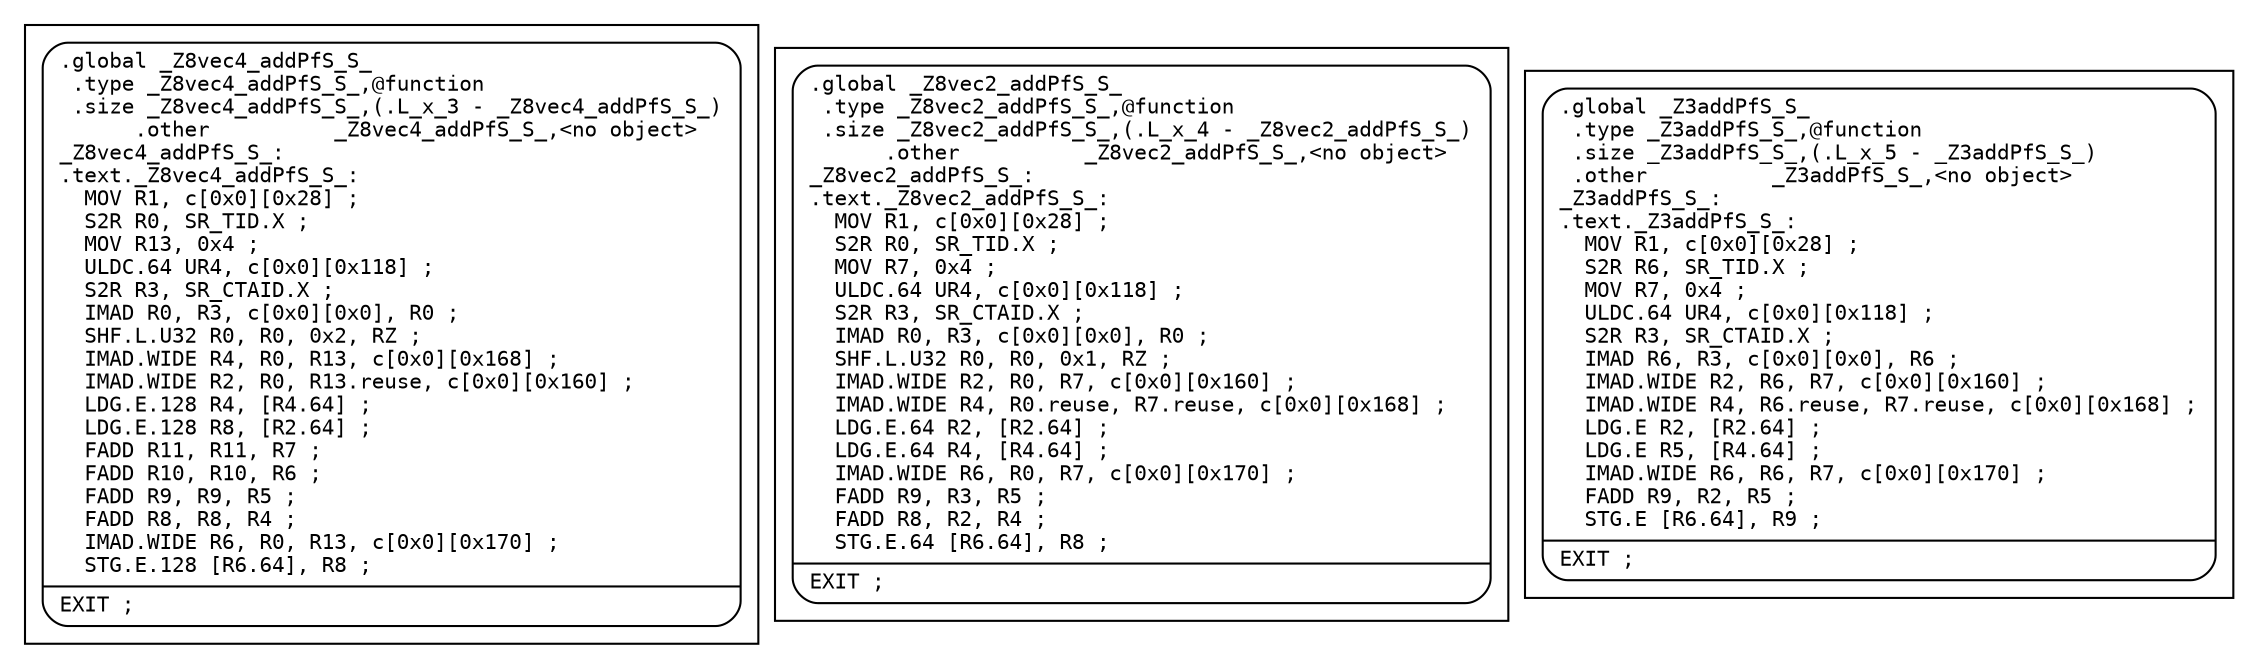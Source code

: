 digraph f {
subgraph "cluster__Z8vec4_addPfS_S_" {
node [fontname="Courier",fontsize=10,shape=Mrecord];
"_Z8vec4_addPfS_S_"
[label="{<entry>        .global         _Z8vec4_addPfS_S_\l     .type           _Z8vec4_addPfS_S_,@function\l  .size            _Z8vec4_addPfS_S_,(.L_x_3\ -\ _Z8vec4_addPfS_S_)\l      .other          _Z8vec4_addPfS_S_,\<no\ object\>\l_Z8vec4_addPfS_S_:\l.text._Z8vec4_addPfS_S_:\l\ \ MOV\ R1,\ c\[0x0\]\[0x28\]\ ;\l\ \ S2R\ R0,\ SR_TID.X\ ;\l\ \ MOV\ R13,\ 0x4\ ;\l\ \ ULDC.64\ UR4,\ c\[0x0\]\[0x118\]\ ;\l\ \ S2R\ R3,\ SR_CTAID.X\ ;\l\ \ IMAD\ R0,\ R3,\ c\[0x0\]\[0x0\],\ R0\ ;\l\ \ SHF.L.U32\ R0,\ R0,\ 0x2,\ RZ\ ;\l\ \ IMAD.WIDE\ R4,\ R0,\ R13,\ c\[0x0\]\[0x168\]\ ;\l\ \ IMAD.WIDE\ R2,\ R0,\ R13.reuse,\ c\[0x0\]\[0x160\]\ ;\l\ \ LDG.E.128\ R4,\ \[R4.64\]\ ;\l\ \ LDG.E.128\ R8,\ \[R2.64\]\ ;\l\ \ FADD\ R11,\ R11,\ R7\ ;\l\ \ FADD\ R10,\ R10,\ R6\ ;\l\ \ FADD\ R9,\ R9,\ R5\ ;\l\ \ FADD\ R8,\ R8,\ R4\ ;\l\ \ IMAD.WIDE\ R6,\ R0,\ R13,\ c\[0x0\]\[0x170\]\ ;\l\ \ STG.E.128\ \[R6.64\],\ R8\ ;\l|<exit0>\ \ EXIT\ ;\l}"]
}
subgraph "cluster__Z8vec2_addPfS_S_" {
node [fontname="Courier",fontsize=10,shape=Mrecord];
"_Z8vec2_addPfS_S_"
[label="{<entry>        .global         _Z8vec2_addPfS_S_\l     .type           _Z8vec2_addPfS_S_,@function\l  .size            _Z8vec2_addPfS_S_,(.L_x_4\ -\ _Z8vec2_addPfS_S_)\l      .other          _Z8vec2_addPfS_S_,\<no\ object\>\l_Z8vec2_addPfS_S_:\l.text._Z8vec2_addPfS_S_:\l\ \ MOV\ R1,\ c\[0x0\]\[0x28\]\ ;\l\ \ S2R\ R0,\ SR_TID.X\ ;\l\ \ MOV\ R7,\ 0x4\ ;\l\ \ ULDC.64\ UR4,\ c\[0x0\]\[0x118\]\ ;\l\ \ S2R\ R3,\ SR_CTAID.X\ ;\l\ \ IMAD\ R0,\ R3,\ c\[0x0\]\[0x0\],\ R0\ ;\l\ \ SHF.L.U32\ R0,\ R0,\ 0x1,\ RZ\ ;\l\ \ IMAD.WIDE\ R2,\ R0,\ R7,\ c\[0x0\]\[0x160\]\ ;\l\ \ IMAD.WIDE\ R4,\ R0.reuse,\ R7.reuse,\ c\[0x0\]\[0x168\]\ ;\l\ \ LDG.E.64\ R2,\ \[R2.64\]\ ;\l\ \ LDG.E.64\ R4,\ \[R4.64\]\ ;\l\ \ IMAD.WIDE\ R6,\ R0,\ R7,\ c\[0x0\]\[0x170\]\ ;\l\ \ FADD\ R9,\ R3,\ R5\ ;\l\ \ FADD\ R8,\ R2,\ R4\ ;\l\ \ STG.E.64\ \[R6.64\],\ R8\ ;\l|<exit0>\ \ EXIT\ ;\l}"]
}
subgraph "cluster__Z3addPfS_S_" {
node [fontname="Courier",fontsize=10,shape=Mrecord];
"_Z3addPfS_S_"
[label="{<entry>        .global         _Z3addPfS_S_\l  .type           _Z3addPfS_S_,@function\l        .size  _Z3addPfS_S_,(.L_x_5\ -\ _Z3addPfS_S_)\l .other          _Z3addPfS_S_,\<no\ object\>\l_Z3addPfS_S_:\l.text._Z3addPfS_S_:\l\ \ MOV\ R1,\ c\[0x0\]\[0x28\]\ ;\l\ \ S2R\ R6,\ SR_TID.X\ ;\l\ \ MOV\ R7,\ 0x4\ ;\l\ \ ULDC.64\ UR4,\ c\[0x0\]\[0x118\]\ ;\l\ \ S2R\ R3,\ SR_CTAID.X\ ;\l\ \ IMAD\ R6,\ R3,\ c\[0x0\]\[0x0\],\ R6\ ;\l\ \ IMAD.WIDE\ R2,\ R6,\ R7,\ c\[0x0\]\[0x160\]\ ;\l\ \ IMAD.WIDE\ R4,\ R6.reuse,\ R7.reuse,\ c\[0x0\]\[0x168\]\ ;\l\ \ LDG.E\ R2,\ \[R2.64\]\ ;\l\ \ LDG.E\ R5,\ \[R4.64\]\ ;\l\ \ IMAD.WIDE\ R6,\ R6,\ R7,\ c\[0x0\]\[0x170\]\ ;\l\ \ FADD\ R9,\ R2,\ R5\ ;\l\ \ STG.E\ \[R6.64\],\ R9\ ;\l|<exit0>\ \ EXIT\ ;\l}"]
}
}